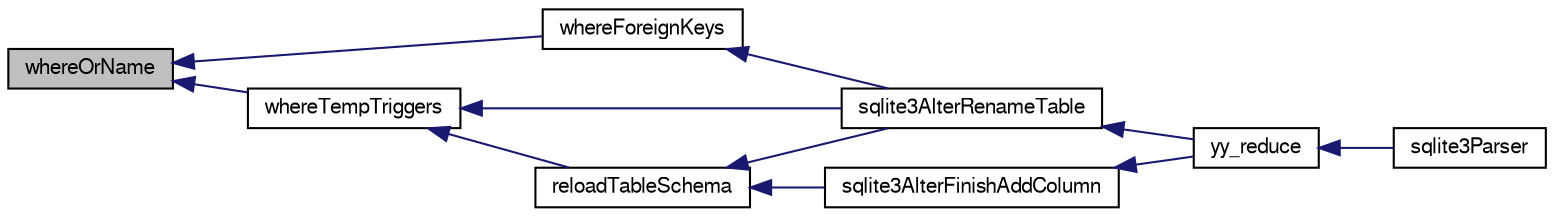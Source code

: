 digraph "whereOrName"
{
  edge [fontname="FreeSans",fontsize="10",labelfontname="FreeSans",labelfontsize="10"];
  node [fontname="FreeSans",fontsize="10",shape=record];
  rankdir="LR";
  Node916623 [label="whereOrName",height=0.2,width=0.4,color="black", fillcolor="grey75", style="filled", fontcolor="black"];
  Node916623 -> Node916624 [dir="back",color="midnightblue",fontsize="10",style="solid",fontname="FreeSans"];
  Node916624 [label="whereForeignKeys",height=0.2,width=0.4,color="black", fillcolor="white", style="filled",URL="$sqlite3_8c.html#a37258f841843e967585d277711322659"];
  Node916624 -> Node916625 [dir="back",color="midnightblue",fontsize="10",style="solid",fontname="FreeSans"];
  Node916625 [label="sqlite3AlterRenameTable",height=0.2,width=0.4,color="black", fillcolor="white", style="filled",URL="$sqlite3_8c.html#aa5cfdb507ff74e559f2efb0318c96d2c"];
  Node916625 -> Node916626 [dir="back",color="midnightblue",fontsize="10",style="solid",fontname="FreeSans"];
  Node916626 [label="yy_reduce",height=0.2,width=0.4,color="black", fillcolor="white", style="filled",URL="$sqlite3_8c.html#a7c419a9b25711c666a9a2449ef377f14"];
  Node916626 -> Node916627 [dir="back",color="midnightblue",fontsize="10",style="solid",fontname="FreeSans"];
  Node916627 [label="sqlite3Parser",height=0.2,width=0.4,color="black", fillcolor="white", style="filled",URL="$sqlite3_8c.html#a0327d71a5fabe0b6a343d78a2602e72a"];
  Node916623 -> Node916628 [dir="back",color="midnightblue",fontsize="10",style="solid",fontname="FreeSans"];
  Node916628 [label="whereTempTriggers",height=0.2,width=0.4,color="black", fillcolor="white", style="filled",URL="$sqlite3_8c.html#a40e4a7245d888167b53b1de07fa6d217"];
  Node916628 -> Node916629 [dir="back",color="midnightblue",fontsize="10",style="solid",fontname="FreeSans"];
  Node916629 [label="reloadTableSchema",height=0.2,width=0.4,color="black", fillcolor="white", style="filled",URL="$sqlite3_8c.html#aec12bc2a95741e915fbe82b98fb1f8c6"];
  Node916629 -> Node916625 [dir="back",color="midnightblue",fontsize="10",style="solid",fontname="FreeSans"];
  Node916629 -> Node916630 [dir="back",color="midnightblue",fontsize="10",style="solid",fontname="FreeSans"];
  Node916630 [label="sqlite3AlterFinishAddColumn",height=0.2,width=0.4,color="black", fillcolor="white", style="filled",URL="$sqlite3_8c.html#a392e1e5be904b01216faae16a77c2c31"];
  Node916630 -> Node916626 [dir="back",color="midnightblue",fontsize="10",style="solid",fontname="FreeSans"];
  Node916628 -> Node916625 [dir="back",color="midnightblue",fontsize="10",style="solid",fontname="FreeSans"];
}
